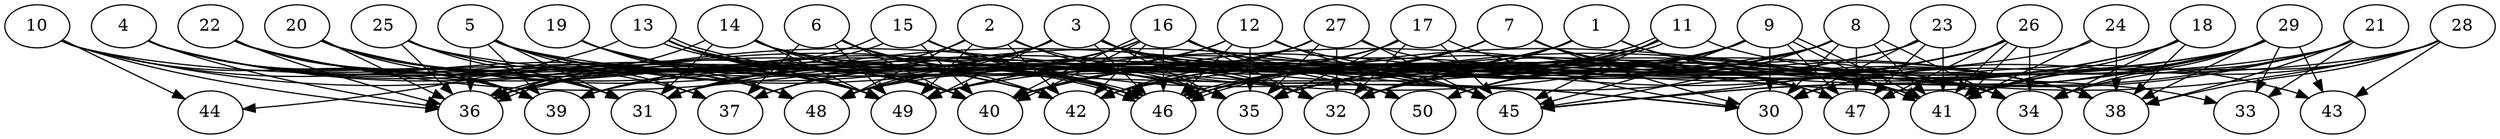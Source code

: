 // DAG automatically generated by daggen at Thu Oct  3 14:07:58 2019
// ./daggen --dot -n 50 --ccr 0.5 --fat 0.9 --regular 0.7 --density 0.6 --mindata 5242880 --maxdata 52428800 
digraph G {
  1 [size="27234304", alpha="0.01", expect_size="13617152"] 
  1 -> 32 [size ="13617152"]
  1 -> 34 [size ="13617152"]
  1 -> 38 [size ="13617152"]
  1 -> 39 [size ="13617152"]
  1 -> 40 [size ="13617152"]
  1 -> 41 [size ="13617152"]
  1 -> 42 [size ="13617152"]
  1 -> 49 [size ="13617152"]
  2 [size="61708288", alpha="0.16", expect_size="30854144"] 
  2 -> 31 [size ="30854144"]
  2 -> 35 [size ="30854144"]
  2 -> 41 [size ="30854144"]
  2 -> 42 [size ="30854144"]
  2 -> 48 [size ="30854144"]
  2 -> 49 [size ="30854144"]
  3 [size="55218176", alpha="0.11", expect_size="27609088"] 
  3 -> 31 [size ="27609088"]
  3 -> 32 [size ="27609088"]
  3 -> 33 [size ="27609088"]
  3 -> 34 [size ="27609088"]
  3 -> 35 [size ="27609088"]
  3 -> 37 [size ="27609088"]
  3 -> 39 [size ="27609088"]
  3 -> 45 [size ="27609088"]
  3 -> 46 [size ="27609088"]
  3 -> 48 [size ="27609088"]
  3 -> 49 [size ="27609088"]
  4 [size="95778816", alpha="0.02", expect_size="47889408"] 
  4 -> 31 [size ="47889408"]
  4 -> 36 [size ="47889408"]
  4 -> 37 [size ="47889408"]
  4 -> 39 [size ="47889408"]
  4 -> 40 [size ="47889408"]
  4 -> 42 [size ="47889408"]
  4 -> 48 [size ="47889408"]
  4 -> 49 [size ="47889408"]
  5 [size="78690304", alpha="0.06", expect_size="39345152"] 
  5 -> 31 [size ="39345152"]
  5 -> 34 [size ="39345152"]
  5 -> 36 [size ="39345152"]
  5 -> 37 [size ="39345152"]
  5 -> 39 [size ="39345152"]
  5 -> 40 [size ="39345152"]
  5 -> 42 [size ="39345152"]
  5 -> 45 [size ="39345152"]
  5 -> 49 [size ="39345152"]
  5 -> 50 [size ="39345152"]
  6 [size="52781056", alpha="0.15", expect_size="26390528"] 
  6 -> 35 [size ="26390528"]
  6 -> 37 [size ="26390528"]
  6 -> 40 [size ="26390528"]
  6 -> 42 [size ="26390528"]
  6 -> 46 [size ="26390528"]
  6 -> 49 [size ="26390528"]
  7 [size="72427520", alpha="0.18", expect_size="36213760"] 
  7 -> 30 [size ="36213760"]
  7 -> 38 [size ="36213760"]
  7 -> 42 [size ="36213760"]
  7 -> 46 [size ="36213760"]
  7 -> 47 [size ="36213760"]
  7 -> 48 [size ="36213760"]
  7 -> 49 [size ="36213760"]
  8 [size="13776896", alpha="0.00", expect_size="6888448"] 
  8 -> 30 [size ="6888448"]
  8 -> 34 [size ="6888448"]
  8 -> 35 [size ="6888448"]
  8 -> 36 [size ="6888448"]
  8 -> 40 [size ="6888448"]
  8 -> 41 [size ="6888448"]
  8 -> 45 [size ="6888448"]
  8 -> 46 [size ="6888448"]
  8 -> 47 [size ="6888448"]
  8 -> 50 [size ="6888448"]
  9 [size="18919424", alpha="0.17", expect_size="9459712"] 
  9 -> 30 [size ="9459712"]
  9 -> 35 [size ="9459712"]
  9 -> 36 [size ="9459712"]
  9 -> 40 [size ="9459712"]
  9 -> 41 [size ="9459712"]
  9 -> 41 [size ="9459712"]
  9 -> 45 [size ="9459712"]
  9 -> 46 [size ="9459712"]
  9 -> 47 [size ="9459712"]
  9 -> 50 [size ="9459712"]
  10 [size="48209920", alpha="0.03", expect_size="24104960"] 
  10 -> 36 [size ="24104960"]
  10 -> 39 [size ="24104960"]
  10 -> 44 [size ="24104960"]
  10 -> 45 [size ="24104960"]
  10 -> 46 [size ="24104960"]
  10 -> 48 [size ="24104960"]
  11 [size="39090176", alpha="0.00", expect_size="19545088"] 
  11 -> 32 [size ="19545088"]
  11 -> 43 [size ="19545088"]
  11 -> 45 [size ="19545088"]
  11 -> 46 [size ="19545088"]
  11 -> 46 [size ="19545088"]
  11 -> 49 [size ="19545088"]
  12 [size="42323968", alpha="0.19", expect_size="21161984"] 
  12 -> 35 [size ="21161984"]
  12 -> 38 [size ="21161984"]
  12 -> 39 [size ="21161984"]
  12 -> 45 [size ="21161984"]
  12 -> 46 [size ="21161984"]
  12 -> 48 [size ="21161984"]
  13 [size="23105536", alpha="0.19", expect_size="11552768"] 
  13 -> 35 [size ="11552768"]
  13 -> 40 [size ="11552768"]
  13 -> 44 [size ="11552768"]
  13 -> 46 [size ="11552768"]
  13 -> 46 [size ="11552768"]
  13 -> 49 [size ="11552768"]
  14 [size="72767488", alpha="0.01", expect_size="36383744"] 
  14 -> 30 [size ="36383744"]
  14 -> 31 [size ="36383744"]
  14 -> 35 [size ="36383744"]
  14 -> 36 [size ="36383744"]
  14 -> 40 [size ="36383744"]
  14 -> 46 [size ="36383744"]
  14 -> 49 [size ="36383744"]
  15 [size="82860032", alpha="0.17", expect_size="41430016"] 
  15 -> 30 [size ="41430016"]
  15 -> 32 [size ="41430016"]
  15 -> 36 [size ="41430016"]
  15 -> 36 [size ="41430016"]
  15 -> 40 [size ="41430016"]
  15 -> 46 [size ="41430016"]
  16 [size="17063936", alpha="0.15", expect_size="8531968"] 
  16 -> 32 [size ="8531968"]
  16 -> 36 [size ="8531968"]
  16 -> 37 [size ="8531968"]
  16 -> 40 [size ="8531968"]
  16 -> 40 [size ="8531968"]
  16 -> 41 [size ="8531968"]
  16 -> 42 [size ="8531968"]
  16 -> 46 [size ="8531968"]
  16 -> 47 [size ="8531968"]
  16 -> 50 [size ="8531968"]
  17 [size="87666688", alpha="0.02", expect_size="43833344"] 
  17 -> 30 [size ="43833344"]
  17 -> 32 [size ="43833344"]
  17 -> 35 [size ="43833344"]
  17 -> 40 [size ="43833344"]
  17 -> 45 [size ="43833344"]
  17 -> 48 [size ="43833344"]
  18 [size="77213696", alpha="0.01", expect_size="38606848"] 
  18 -> 32 [size ="38606848"]
  18 -> 34 [size ="38606848"]
  18 -> 35 [size ="38606848"]
  18 -> 38 [size ="38606848"]
  18 -> 41 [size ="38606848"]
  18 -> 46 [size ="38606848"]
  19 [size="78168064", alpha="0.03", expect_size="39084032"] 
  19 -> 35 [size ="39084032"]
  19 -> 40 [size ="39084032"]
  19 -> 48 [size ="39084032"]
  19 -> 49 [size ="39084032"]
  20 [size="63348736", alpha="0.06", expect_size="31674368"] 
  20 -> 31 [size ="31674368"]
  20 -> 32 [size ="31674368"]
  20 -> 35 [size ="31674368"]
  20 -> 36 [size ="31674368"]
  20 -> 39 [size ="31674368"]
  20 -> 42 [size ="31674368"]
  20 -> 48 [size ="31674368"]
  20 -> 49 [size ="31674368"]
  21 [size="79708160", alpha="0.12", expect_size="39854080"] 
  21 -> 33 [size ="39854080"]
  21 -> 35 [size ="39854080"]
  21 -> 38 [size ="39854080"]
  21 -> 41 [size ="39854080"]
  21 -> 45 [size ="39854080"]
  21 -> 49 [size ="39854080"]
  22 [size="81094656", alpha="0.09", expect_size="40547328"] 
  22 -> 31 [size ="40547328"]
  22 -> 36 [size ="40547328"]
  22 -> 39 [size ="40547328"]
  22 -> 45 [size ="40547328"]
  22 -> 46 [size ="40547328"]
  22 -> 48 [size ="40547328"]
  22 -> 49 [size ="40547328"]
  23 [size="77086720", alpha="0.16", expect_size="38543360"] 
  23 -> 30 [size ="38543360"]
  23 -> 31 [size ="38543360"]
  23 -> 35 [size ="38543360"]
  23 -> 41 [size ="38543360"]
  23 -> 47 [size ="38543360"]
  24 [size="72626176", alpha="0.01", expect_size="36313088"] 
  24 -> 31 [size ="36313088"]
  24 -> 38 [size ="36313088"]
  24 -> 41 [size ="36313088"]
  25 [size="77252608", alpha="0.00", expect_size="38626304"] 
  25 -> 31 [size ="38626304"]
  25 -> 36 [size ="38626304"]
  25 -> 40 [size ="38626304"]
  25 -> 41 [size ="38626304"]
  25 -> 49 [size ="38626304"]
  26 [size="64311296", alpha="0.08", expect_size="32155648"] 
  26 -> 32 [size ="32155648"]
  26 -> 34 [size ="32155648"]
  26 -> 41 [size ="32155648"]
  26 -> 41 [size ="32155648"]
  26 -> 42 [size ="32155648"]
  26 -> 45 [size ="32155648"]
  26 -> 47 [size ="32155648"]
  26 -> 49 [size ="32155648"]
  27 [size="38555648", alpha="0.10", expect_size="19277824"] 
  27 -> 32 [size ="19277824"]
  27 -> 35 [size ="19277824"]
  27 -> 38 [size ="19277824"]
  27 -> 40 [size ="19277824"]
  27 -> 42 [size ="19277824"]
  27 -> 45 [size ="19277824"]
  27 -> 48 [size ="19277824"]
  28 [size="46866432", alpha="0.12", expect_size="23433216"] 
  28 -> 30 [size ="23433216"]
  28 -> 34 [size ="23433216"]
  28 -> 38 [size ="23433216"]
  28 -> 42 [size ="23433216"]
  28 -> 43 [size ="23433216"]
  28 -> 46 [size ="23433216"]
  29 [size="50776064", alpha="0.15", expect_size="25388032"] 
  29 -> 30 [size ="25388032"]
  29 -> 33 [size ="25388032"]
  29 -> 34 [size ="25388032"]
  29 -> 38 [size ="25388032"]
  29 -> 39 [size ="25388032"]
  29 -> 40 [size ="25388032"]
  29 -> 41 [size ="25388032"]
  29 -> 43 [size ="25388032"]
  29 -> 45 [size ="25388032"]
  29 -> 48 [size ="25388032"]
  30 [size="64632832", alpha="0.07", expect_size="32316416"] 
  31 [size="91760640", alpha="0.05", expect_size="45880320"] 
  32 [size="54534144", alpha="0.10", expect_size="27267072"] 
  33 [size="98553856", alpha="0.17", expect_size="49276928"] 
  34 [size="79804416", alpha="0.17", expect_size="39902208"] 
  35 [size="83585024", alpha="0.13", expect_size="41792512"] 
  36 [size="83726336", alpha="0.10", expect_size="41863168"] 
  37 [size="28153856", alpha="0.04", expect_size="14076928"] 
  38 [size="73181184", alpha="0.12", expect_size="36590592"] 
  39 [size="33355776", alpha="0.14", expect_size="16677888"] 
  40 [size="11483136", alpha="0.07", expect_size="5741568"] 
  41 [size="45293568", alpha="0.15", expect_size="22646784"] 
  42 [size="69015552", alpha="0.18", expect_size="34507776"] 
  43 [size="20117504", alpha="0.15", expect_size="10058752"] 
  44 [size="99964928", alpha="0.05", expect_size="49982464"] 
  45 [size="87728128", alpha="0.09", expect_size="43864064"] 
  46 [size="55777280", alpha="0.05", expect_size="27888640"] 
  47 [size="10694656", alpha="0.07", expect_size="5347328"] 
  48 [size="29663232", alpha="0.16", expect_size="14831616"] 
  49 [size="85037056", alpha="0.14", expect_size="42518528"] 
  50 [size="55758848", alpha="0.04", expect_size="27879424"] 
}
